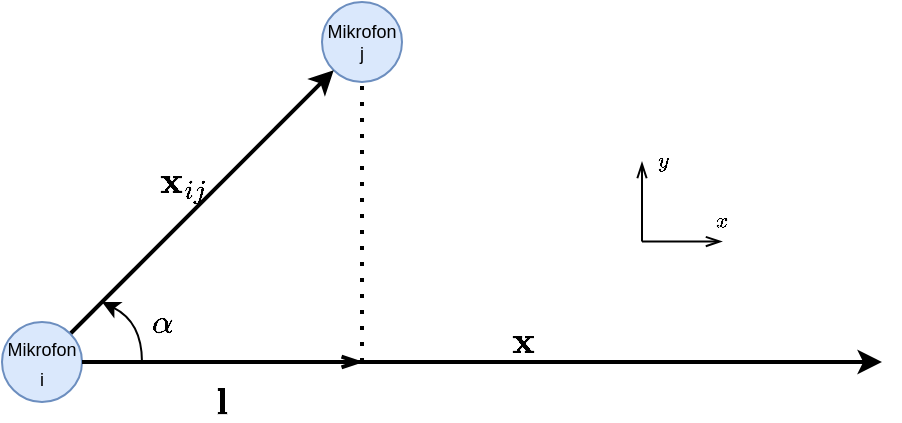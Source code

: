 <mxfile version="14.5.8" type="device" pages="3"><diagram id="mkvtQ0rj2xE9jT3h87mk" name="To Mikrofon"><mxGraphModel dx="1993" dy="692" grid="1" gridSize="10" guides="1" tooltips="1" connect="1" arrows="1" fold="1" page="1" pageScale="1" pageWidth="850" pageHeight="1100" math="1" shadow="0"><root><mxCell id="0"/><mxCell id="1" parent="0"/><mxCell id="L7Y9uzEtalXj1O27rT_e-2" value="Mikrofon&lt;br&gt;j" style="ellipse;whiteSpace=wrap;html=1;aspect=fixed;fontSize=9;fillColor=#dae8fc;strokeColor=#6c8ebf;" parent="1" vertex="1"><mxGeometry x="400" y="280" width="40" height="40" as="geometry"/></mxCell><mxCell id="L7Y9uzEtalXj1O27rT_e-4" value="$$\mathbf{x}_{ij}$$" style="rounded=0;orthogonalLoop=1;jettySize=auto;html=1;exitX=1;exitY=0;exitDx=0;exitDy=0;entryX=0;entryY=1;entryDx=0;entryDy=0;strokeWidth=2;fontSize=16;labelBackgroundColor=none;" parent="1" source="L7Y9uzEtalXj1O27rT_e-3" target="L7Y9uzEtalXj1O27rT_e-2" edge="1"><mxGeometry y="14" relative="1" as="geometry"><mxPoint as="offset"/></mxGeometry></mxCell><mxCell id="L7Y9uzEtalXj1O27rT_e-5" value="&lt;font style=&quot;font-size: 16px&quot;&gt;$$\mathbf{x}$$&lt;/font&gt;" style="edgeStyle=none;rounded=0;orthogonalLoop=1;jettySize=auto;html=1;exitX=1;exitY=0.5;exitDx=0;exitDy=0;strokeWidth=2;labelBackgroundColor=none;" parent="1" source="L7Y9uzEtalXj1O27rT_e-3" edge="1"><mxGeometry x="0.1" y="10" relative="1" as="geometry"><mxPoint x="680" y="460" as="targetPoint"/><mxPoint as="offset"/></mxGeometry></mxCell><mxCell id="L7Y9uzEtalXj1O27rT_e-3" value="&lt;font style=&quot;font-size: 9px&quot;&gt;Mikrofon&lt;br&gt;i&lt;br&gt;&lt;/font&gt;" style="ellipse;whiteSpace=wrap;html=1;aspect=fixed;fillColor=#dae8fc;strokeColor=#6c8ebf;" parent="1" vertex="1"><mxGeometry x="240" y="440" width="40" height="40" as="geometry"/></mxCell><mxCell id="L7Y9uzEtalXj1O27rT_e-7" value="" style="endArrow=none;dashed=1;html=1;dashPattern=1 3;strokeWidth=2;fontSize=16;entryX=0.5;entryY=1;entryDx=0;entryDy=0;" parent="1" target="L7Y9uzEtalXj1O27rT_e-2" edge="1"><mxGeometry width="50" height="50" relative="1" as="geometry"><mxPoint x="420" y="460" as="sourcePoint"/><mxPoint x="390" y="340" as="targetPoint"/></mxGeometry></mxCell><mxCell id="L7Y9uzEtalXj1O27rT_e-8" value="$$\mathbf{l}$$" style="endArrow=openThin;html=1;fontSize=16;strokeWidth=2;exitX=1;exitY=0.5;exitDx=0;exitDy=0;align=center;verticalAlign=middle;horizontal=1;labelBorderColor=none;labelBackgroundColor=none;endFill=0;" parent="1" source="L7Y9uzEtalXj1O27rT_e-3" edge="1"><mxGeometry y="-20" width="50" height="50" relative="1" as="geometry"><mxPoint x="380" y="480" as="sourcePoint"/><mxPoint x="420" y="460" as="targetPoint"/><mxPoint as="offset"/></mxGeometry></mxCell><mxCell id="L7Y9uzEtalXj1O27rT_e-9" value="" style="endArrow=classic;html=1;fontSize=16;strokeWidth=2;align=center;" parent="1" edge="1"><mxGeometry width="50" height="50" relative="1" as="geometry"><mxPoint x="300" y="460" as="sourcePoint"/><mxPoint x="300" y="460" as="targetPoint"/></mxGeometry></mxCell><mxCell id="L7Y9uzEtalXj1O27rT_e-14" value="$$\alpha$$" style="curved=1;endArrow=classic;html=1;fontSize=14;strokeWidth=1;align=center;labelBackgroundColor=none;" parent="1" edge="1"><mxGeometry x="-0.056" y="-10" width="50" height="50" relative="1" as="geometry"><mxPoint x="310" y="460" as="sourcePoint"/><mxPoint x="290" y="430" as="targetPoint"/><Array as="points"><mxPoint x="310" y="440"/></Array><mxPoint x="6" y="9" as="offset"/></mxGeometry></mxCell><mxCell id="vj2k4KiQM9O8jS09YUxZ-1" value="$$x$$" style="endArrow=openThin;html=1;labelBackgroundColor=none;fontSize=9;fontColor=#000000;strokeWidth=1;align=center;endFill=0;" parent="1" edge="1"><mxGeometry x="1" y="10" width="50" height="50" relative="1" as="geometry"><mxPoint x="560" y="399.76" as="sourcePoint"/><mxPoint x="600" y="399.76" as="targetPoint"/><mxPoint as="offset"/></mxGeometry></mxCell><mxCell id="vj2k4KiQM9O8jS09YUxZ-2" value="$$y$$" style="endArrow=openThin;html=1;labelBackgroundColor=none;fontSize=9;fontColor=#000000;strokeWidth=1;align=center;endFill=0;" parent="1" edge="1"><mxGeometry x="1" y="-10" width="50" height="50" relative="1" as="geometry"><mxPoint x="560" y="399.76" as="sourcePoint"/><mxPoint x="560" y="360" as="targetPoint"/><mxPoint as="offset"/></mxGeometry></mxCell></root></mxGraphModel></diagram><diagram name="Symmetri" id="SG1bGrGoUiQECyStuRbY"><mxGraphModel dx="1374" dy="477" grid="1" gridSize="10" guides="1" tooltips="1" connect="1" arrows="1" fold="1" page="1" pageScale="1" pageWidth="850" pageHeight="1100" math="1" shadow="0"><root><mxCell id="023VbANGrPnT7dDXNCvm-0"/><mxCell id="023VbANGrPnT7dDXNCvm-1" parent="023VbANGrPnT7dDXNCvm-0"/><mxCell id="023VbANGrPnT7dDXNCvm-12" value="Symmetrilinje" style="endArrow=none;html=1;strokeWidth=2;dashed=1;" edge="1" parent="023VbANGrPnT7dDXNCvm-1"><mxGeometry x="0.889" y="-28" width="50" height="50" relative="1" as="geometry"><mxPoint x="220" y="500" as="sourcePoint"/><mxPoint x="480" y="240" as="targetPoint"/><mxPoint as="offset"/></mxGeometry></mxCell><mxCell id="023VbANGrPnT7dDXNCvm-2" value="Mikrofon&lt;br&gt;j" style="ellipse;whiteSpace=wrap;html=1;aspect=fixed;fontSize=9;fillColor=#dae8fc;strokeColor=#6c8ebf;" vertex="1" parent="023VbANGrPnT7dDXNCvm-1"><mxGeometry x="400" y="280" width="40" height="40" as="geometry"/></mxCell><mxCell id="023VbANGrPnT7dDXNCvm-3" value="$$\mathbf{x}_{ij}$$" style="rounded=0;orthogonalLoop=1;jettySize=auto;html=1;exitX=1;exitY=0;exitDx=0;exitDy=0;entryX=0;entryY=1;entryDx=0;entryDy=0;strokeWidth=2;fontSize=16;labelBackgroundColor=none;" edge="1" parent="023VbANGrPnT7dDXNCvm-1" source="023VbANGrPnT7dDXNCvm-5" target="023VbANGrPnT7dDXNCvm-2"><mxGeometry y="14" relative="1" as="geometry"><mxPoint as="offset"/></mxGeometry></mxCell><mxCell id="023VbANGrPnT7dDXNCvm-4" value="&lt;font style=&quot;font-size: 16px&quot;&gt;$$\mathbf{x}$$&lt;/font&gt;" style="edgeStyle=none;rounded=0;orthogonalLoop=1;jettySize=auto;html=1;exitX=1;exitY=0.5;exitDx=0;exitDy=0;strokeWidth=2;labelBackgroundColor=none;" edge="1" parent="023VbANGrPnT7dDXNCvm-1" source="023VbANGrPnT7dDXNCvm-5"><mxGeometry x="0.1" y="10" relative="1" as="geometry"><mxPoint x="600" y="460" as="targetPoint"/><mxPoint as="offset"/></mxGeometry></mxCell><mxCell id="023VbANGrPnT7dDXNCvm-5" value="&lt;font style=&quot;font-size: 9px&quot;&gt;Mikrofon&lt;br&gt;i&lt;br&gt;&lt;/font&gt;" style="ellipse;whiteSpace=wrap;html=1;aspect=fixed;fillColor=#dae8fc;strokeColor=#6c8ebf;" vertex="1" parent="023VbANGrPnT7dDXNCvm-1"><mxGeometry x="240" y="440" width="40" height="40" as="geometry"/></mxCell><mxCell id="023VbANGrPnT7dDXNCvm-6" value="" style="endArrow=none;dashed=1;html=1;dashPattern=1 3;strokeWidth=2;fontSize=16;entryX=0.5;entryY=1;entryDx=0;entryDy=0;" edge="1" parent="023VbANGrPnT7dDXNCvm-1" target="023VbANGrPnT7dDXNCvm-2"><mxGeometry width="50" height="50" relative="1" as="geometry"><mxPoint x="420" y="460" as="sourcePoint"/><mxPoint x="390" y="340" as="targetPoint"/></mxGeometry></mxCell><mxCell id="023VbANGrPnT7dDXNCvm-7" value="$$\mathbf{l}$$" style="endArrow=openThin;html=1;fontSize=16;strokeWidth=2;exitX=1;exitY=0.5;exitDx=0;exitDy=0;align=center;verticalAlign=middle;horizontal=1;labelBorderColor=none;labelBackgroundColor=none;endFill=0;" edge="1" parent="023VbANGrPnT7dDXNCvm-1" source="023VbANGrPnT7dDXNCvm-5"><mxGeometry y="-20" width="50" height="50" relative="1" as="geometry"><mxPoint x="380" y="480" as="sourcePoint"/><mxPoint x="420" y="460" as="targetPoint"/><mxPoint as="offset"/></mxGeometry></mxCell><mxCell id="023VbANGrPnT7dDXNCvm-8" value="" style="endArrow=classic;html=1;fontSize=16;strokeWidth=2;align=center;" edge="1" parent="023VbANGrPnT7dDXNCvm-1"><mxGeometry width="50" height="50" relative="1" as="geometry"><mxPoint x="300" y="460" as="sourcePoint"/><mxPoint x="300" y="460" as="targetPoint"/></mxGeometry></mxCell><mxCell id="023VbANGrPnT7dDXNCvm-9" value="$$\alpha$$" style="curved=1;endArrow=classic;html=1;fontSize=14;strokeWidth=1;align=center;labelBackgroundColor=none;" edge="1" parent="023VbANGrPnT7dDXNCvm-1"><mxGeometry x="-0.056" y="-10" width="50" height="50" relative="1" as="geometry"><mxPoint x="310" y="460" as="sourcePoint"/><mxPoint x="290" y="430" as="targetPoint"/><Array as="points"><mxPoint x="310" y="440"/></Array><mxPoint x="6" y="9" as="offset"/></mxGeometry></mxCell><mxCell id="023VbANGrPnT7dDXNCvm-10" value="$$x$$" style="endArrow=openThin;html=1;labelBackgroundColor=none;fontSize=9;fontColor=#000000;strokeWidth=1;align=center;endFill=0;" edge="1" parent="023VbANGrPnT7dDXNCvm-1"><mxGeometry x="1" y="10" width="50" height="50" relative="1" as="geometry"><mxPoint x="560" y="399.76" as="sourcePoint"/><mxPoint x="600" y="399.76" as="targetPoint"/><mxPoint as="offset"/></mxGeometry></mxCell><mxCell id="023VbANGrPnT7dDXNCvm-11" value="$$y$$" style="endArrow=openThin;html=1;labelBackgroundColor=none;fontSize=9;fontColor=#000000;strokeWidth=1;align=center;endFill=0;" edge="1" parent="023VbANGrPnT7dDXNCvm-1"><mxGeometry x="1" y="-10" width="50" height="50" relative="1" as="geometry"><mxPoint x="560" y="399.76" as="sourcePoint"/><mxPoint x="560" y="360" as="targetPoint"/><mxPoint as="offset"/></mxGeometry></mxCell><mxCell id="023VbANGrPnT7dDXNCvm-13" value="&lt;font style=&quot;font-size: 16px&quot;&gt;$$\mathbf{x}$$&lt;/font&gt;" style="edgeStyle=none;rounded=0;orthogonalLoop=1;jettySize=auto;html=1;exitX=0.5;exitY=0;exitDx=0;exitDy=0;strokeWidth=2;labelBackgroundColor=none;" edge="1" parent="023VbANGrPnT7dDXNCvm-1" source="023VbANGrPnT7dDXNCvm-5"><mxGeometry x="0.5" y="10" relative="1" as="geometry"><mxPoint x="260" y="240" as="targetPoint"/><mxPoint as="offset"/><mxPoint x="250" y="390" as="sourcePoint"/></mxGeometry></mxCell><mxCell id="023VbANGrPnT7dDXNCvm-14" value="$$\mathbf{l}$$" style="endArrow=openThin;html=1;fontSize=16;strokeWidth=2;exitX=1;exitY=0.5;exitDx=0;exitDy=0;align=center;verticalAlign=middle;horizontal=1;labelBorderColor=none;labelBackgroundColor=none;endFill=0;" edge="1" parent="023VbANGrPnT7dDXNCvm-1"><mxGeometry y="20" width="50" height="50" relative="1" as="geometry"><mxPoint x="260" y="440" as="sourcePoint"/><mxPoint x="260" y="300" as="targetPoint"/><mxPoint as="offset"/></mxGeometry></mxCell><mxCell id="023VbANGrPnT7dDXNCvm-15" value="" style="endArrow=none;dashed=1;html=1;dashPattern=1 3;strokeWidth=2;fontSize=16;entryX=0;entryY=0.5;entryDx=0;entryDy=0;" edge="1" parent="023VbANGrPnT7dDXNCvm-1" target="023VbANGrPnT7dDXNCvm-2"><mxGeometry width="50" height="50" relative="1" as="geometry"><mxPoint x="260" y="300" as="sourcePoint"/><mxPoint x="380" y="300" as="targetPoint"/></mxGeometry></mxCell><mxCell id="023VbANGrPnT7dDXNCvm-16" value="$$\alpha$$" style="curved=1;endArrow=classic;html=1;fontSize=14;strokeWidth=1;align=center;labelBackgroundColor=none;" edge="1" parent="023VbANGrPnT7dDXNCvm-1"><mxGeometry x="-0.056" y="10" width="50" height="50" relative="1" as="geometry"><mxPoint x="260" y="410" as="sourcePoint"/><mxPoint x="290" y="430" as="targetPoint"/><Array as="points"><mxPoint x="280" y="410"/></Array><mxPoint x="-9" y="-6" as="offset"/></mxGeometry></mxCell></root></mxGraphModel></diagram><diagram id="ZgfS4ZZljowmxxN9uyQV" name="Tre Mikrofon"><mxGraphModel dx="1993" dy="692" grid="1" gridSize="10" guides="1" tooltips="1" connect="1" arrows="1" fold="1" page="1" pageScale="1" pageWidth="850" pageHeight="1100" math="1" shadow="0"><root><mxCell id="FJ1KdW3a65zA44DGXCBS-0"/><mxCell id="FJ1KdW3a65zA44DGXCBS-1" parent="FJ1KdW3a65zA44DGXCBS-0"/><mxCell id="FJ1KdW3a65zA44DGXCBS-3" value="Mikrofon&lt;br&gt;1" style="ellipse;whiteSpace=wrap;html=1;aspect=fixed;fontSize=9;fillColor=#dae8fc;strokeColor=#6c8ebf;" parent="FJ1KdW3a65zA44DGXCBS-1" vertex="1"><mxGeometry x="360" y="360" width="40" height="40" as="geometry"/></mxCell><mxCell id="FJ1KdW3a65zA44DGXCBS-7" value="$$\mathbf{x}_{21}$$" style="rounded=0;orthogonalLoop=1;jettySize=auto;html=1;exitX=1;exitY=0;exitDx=0;exitDy=0;entryX=0;entryY=1;entryDx=0;entryDy=0;labelBackgroundColor=none;fontSize=9;fontColor=#000000;strokeWidth=2;align=center;" parent="FJ1KdW3a65zA44DGXCBS-1" source="FJ1KdW3a65zA44DGXCBS-4" target="FJ1KdW3a65zA44DGXCBS-3" edge="1"><mxGeometry x="-0.001" y="11" relative="1" as="geometry"><mxPoint as="offset"/></mxGeometry></mxCell><mxCell id="FJ1KdW3a65zA44DGXCBS-4" value="Mikrofon&lt;br&gt;2" style="ellipse;whiteSpace=wrap;html=1;aspect=fixed;fontSize=9;fillColor=#dae8fc;strokeColor=#6c8ebf;" parent="FJ1KdW3a65zA44DGXCBS-1" vertex="1"><mxGeometry x="280" y="480" width="40" height="40" as="geometry"/></mxCell><mxCell id="FJ1KdW3a65zA44DGXCBS-8" value="&lt;span style=&quot;color: rgb(0 , 0 , 0) ; font-family: &amp;#34;helvetica&amp;#34; ; font-size: 9px ; font-style: normal ; font-weight: 400 ; letter-spacing: normal ; text-align: center ; text-indent: 0px ; text-transform: none ; word-spacing: 0px ; background-color: rgb(248 , 249 , 250) ; display: inline ; float: none&quot;&gt;$$\mathbf{x}_{32}$$&lt;/span&gt;" style="edgeStyle=none;rounded=0;orthogonalLoop=1;jettySize=auto;html=1;exitX=0;exitY=0.5;exitDx=0;exitDy=0;entryX=1;entryY=0.5;entryDx=0;entryDy=0;labelBackgroundColor=none;fontSize=9;fontColor=#000000;strokeWidth=2;align=center;" parent="FJ1KdW3a65zA44DGXCBS-1" source="FJ1KdW3a65zA44DGXCBS-5" target="FJ1KdW3a65zA44DGXCBS-4" edge="1"><mxGeometry y="-10" relative="1" as="geometry"><mxPoint as="offset"/></mxGeometry></mxCell><mxCell id="FJ1KdW3a65zA44DGXCBS-9" value="&lt;span style=&quot;color: rgb(0 , 0 , 0) ; font-family: &amp;#34;helvetica&amp;#34; ; font-size: 9px ; font-style: normal ; font-weight: 400 ; letter-spacing: normal ; text-align: center ; text-indent: 0px ; text-transform: none ; word-spacing: 0px ; background-color: rgb(248 , 249 , 250) ; display: inline ; float: none&quot;&gt;$$\mathbf{x}_{31}$$&lt;/span&gt;" style="edgeStyle=none;rounded=0;orthogonalLoop=1;jettySize=auto;html=1;exitX=0;exitY=0;exitDx=0;exitDy=0;entryX=1;entryY=1;entryDx=0;entryDy=0;labelBackgroundColor=none;fontSize=9;fontColor=#000000;strokeWidth=2;align=center;" parent="FJ1KdW3a65zA44DGXCBS-1" source="FJ1KdW3a65zA44DGXCBS-5" target="FJ1KdW3a65zA44DGXCBS-3" edge="1"><mxGeometry x="-0.001" y="-11" relative="1" as="geometry"><mxPoint as="offset"/></mxGeometry></mxCell><mxCell id="FJ1KdW3a65zA44DGXCBS-5" value="Mikrofon&lt;br&gt;3" style="ellipse;whiteSpace=wrap;html=1;aspect=fixed;fontSize=9;fillColor=#dae8fc;strokeColor=#6c8ebf;" parent="FJ1KdW3a65zA44DGXCBS-1" vertex="1"><mxGeometry x="440" y="480" width="40" height="40" as="geometry"/></mxCell><mxCell id="Jwm1wbWezQtv7FOK8388-0" value="$$\mathbf{x}$$" style="endArrow=classic;html=1;labelBackgroundColor=none;fontSize=9;fontColor=#000000;strokeWidth=2;align=center;" parent="FJ1KdW3a65zA44DGXCBS-1" edge="1"><mxGeometry x="0.069" y="-13" width="50" height="50" relative="1" as="geometry"><mxPoint x="470" y="420" as="sourcePoint"/><mxPoint x="630" y="360" as="targetPoint"/><mxPoint as="offset"/></mxGeometry></mxCell><mxCell id="Jwm1wbWezQtv7FOK8388-1" value="$$x$$" style="endArrow=openThin;html=1;labelBackgroundColor=none;fontSize=9;fontColor=#000000;strokeWidth=1;align=center;endFill=0;" parent="FJ1KdW3a65zA44DGXCBS-1" edge="1"><mxGeometry x="1" y="10" width="50" height="50" relative="1" as="geometry"><mxPoint x="560" y="499.76" as="sourcePoint"/><mxPoint x="600" y="499.76" as="targetPoint"/><mxPoint as="offset"/></mxGeometry></mxCell><mxCell id="Jwm1wbWezQtv7FOK8388-2" value="$$y$$" style="endArrow=openThin;html=1;labelBackgroundColor=none;fontSize=9;fontColor=#000000;strokeWidth=1;align=center;endFill=0;" parent="FJ1KdW3a65zA44DGXCBS-1" edge="1"><mxGeometry x="1" y="-10" width="50" height="50" relative="1" as="geometry"><mxPoint x="560" y="499.76" as="sourcePoint"/><mxPoint x="560" y="460" as="targetPoint"/><mxPoint as="offset"/></mxGeometry></mxCell></root></mxGraphModel></diagram></mxfile>